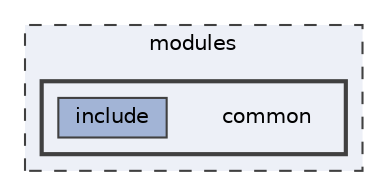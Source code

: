 digraph "modules/common"
{
 // LATEX_PDF_SIZE
  bgcolor="transparent";
  edge [fontname=Helvetica,fontsize=10,labelfontname=Helvetica,labelfontsize=10];
  node [fontname=Helvetica,fontsize=10,shape=box,height=0.2,width=0.4];
  compound=true
  subgraph clusterdir_e05d7e2b1ecd646af5bb94391405f3b5 {
    graph [ bgcolor="#edf0f7", pencolor="grey25", label="modules", fontname=Helvetica,fontsize=10 style="filled,dashed", URL="dir_e05d7e2b1ecd646af5bb94391405f3b5.html",tooltip=""]
  subgraph clusterdir_9a5e51f49964887903df6eed98080585 {
    graph [ bgcolor="#edf0f7", pencolor="grey25", label="", fontname=Helvetica,fontsize=10 style="filled,bold", URL="dir_9a5e51f49964887903df6eed98080585.html",tooltip=""]
    dir_9a5e51f49964887903df6eed98080585 [shape=plaintext, label="common"];
  dir_0c989e04a2cbea17eef1c625c7a83439 [label="include", fillcolor="#a2b4d6", color="grey25", style="filled", URL="dir_0c989e04a2cbea17eef1c625c7a83439.html",tooltip=""];
  }
  }
}
